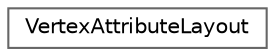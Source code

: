 digraph "Graphical Class Hierarchy"
{
 // LATEX_PDF_SIZE
  bgcolor="transparent";
  edge [fontname=Helvetica,fontsize=10,labelfontname=Helvetica,labelfontsize=10];
  node [fontname=Helvetica,fontsize=10,shape=box,height=0.2,width=0.4];
  rankdir="LR";
  Node0 [id="Node000000",label="VertexAttributeLayout",height=0.2,width=0.4,color="grey40", fillcolor="white", style="filled",URL="$class_vertex_attribute_layout.html",tooltip=" "];
}
